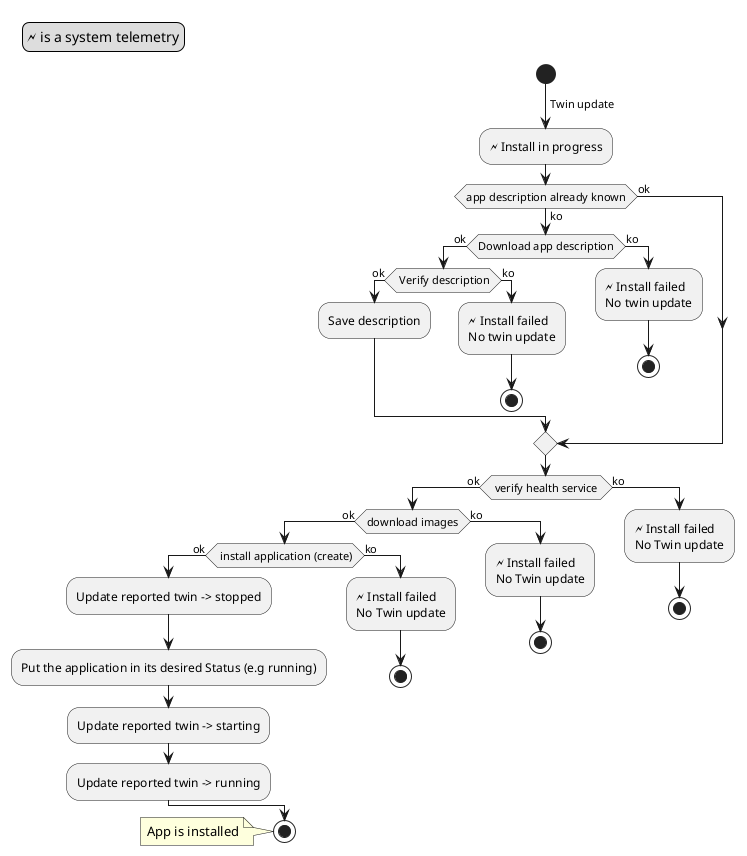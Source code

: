 @startuml
legend top left
🗲 is a system telemetry
endlegend

start
-> Twin update;
:🗲 Install in progress;

if (app description already known) then (ko)
    if (Download app description) then (ok)
        if( Verify description) then (ok)
            :Save description;
        else(ko)
            :🗲 Install failed
            No twin update;
            stop
        endif
    else (ko)
        :🗲 Install failed
        No twin update;
        stop
    endif
else(ok)
endif
if ( verify health service ) then (ok)
    if(download images) then (ok)
        if( install application (create)) then (ok)
            :Update reported twin -> stopped;
            :Put the application in its desired Status (e.g running);
            :Update reported twin -> starting;
            :Update reported twin -> running;
        else (ko)
            :🗲 Install failed
            No Twin update;
            stop
        endif
        stop
        note
            App is installed
        end note
    else(ko)
        :🗲 Install failed
        No Twin update;
        stop
    endif
else (ko)
    :🗲 Install failed
    No Twin update;
    stop
endif
@enduml